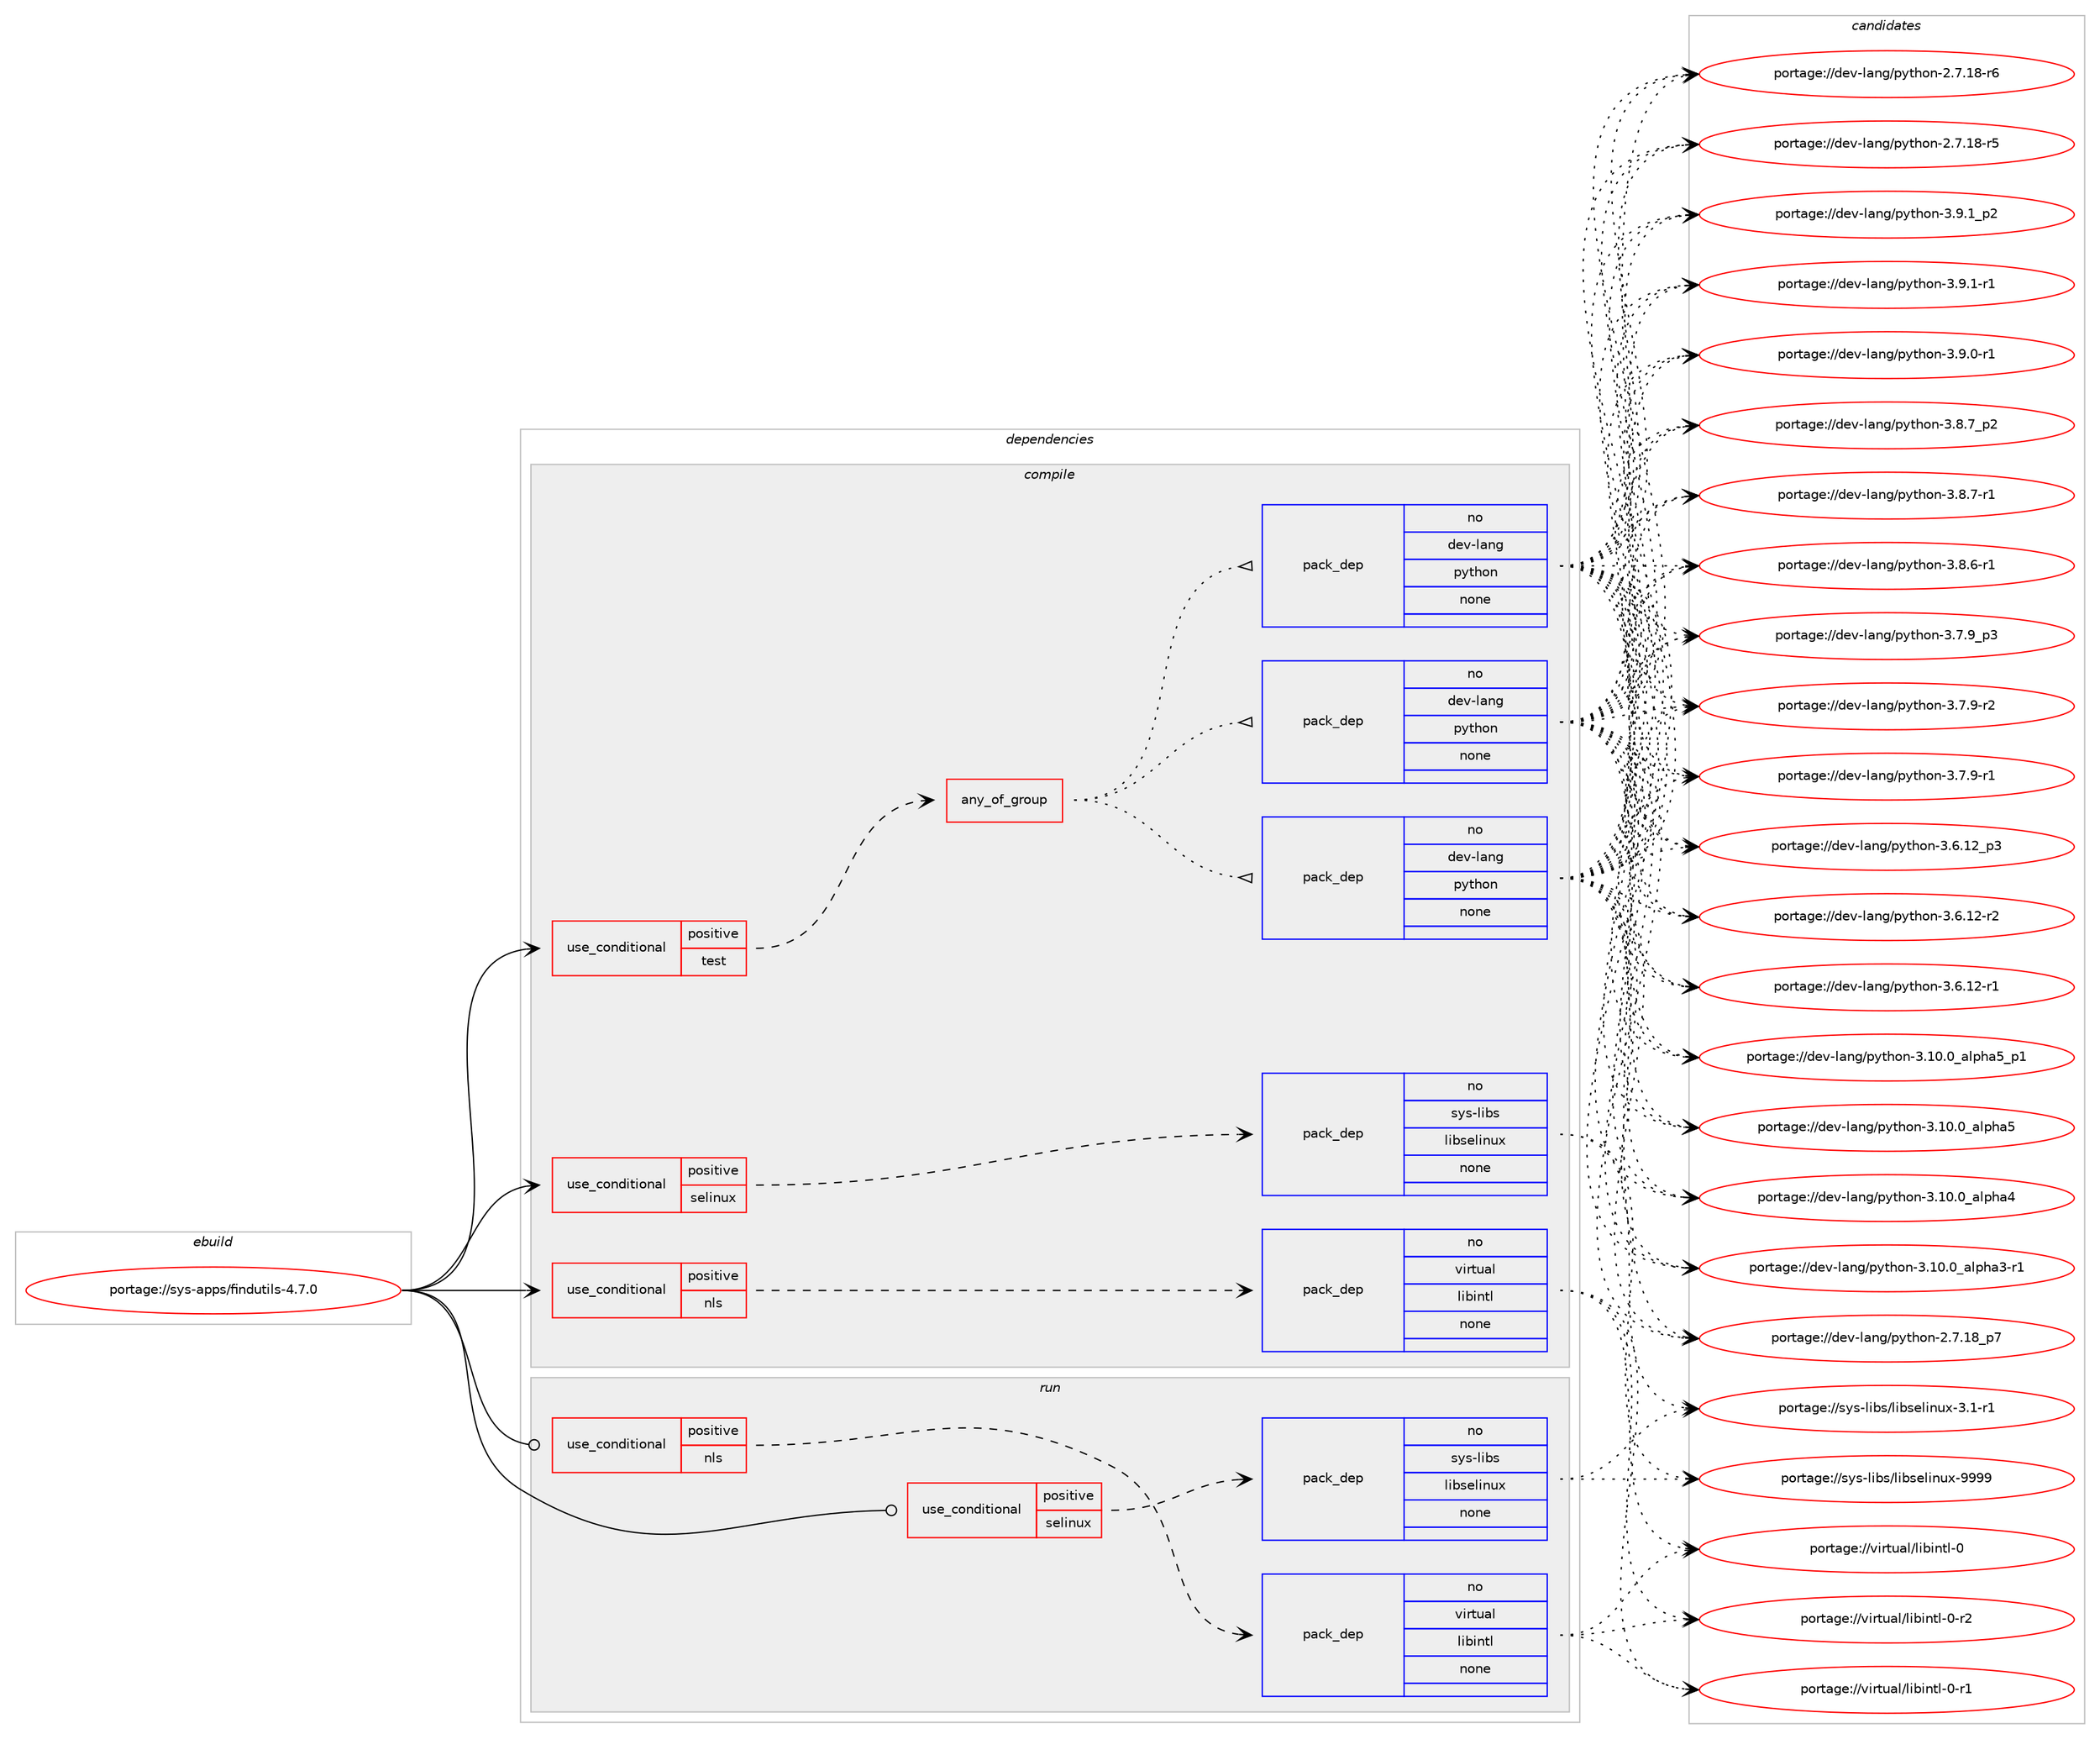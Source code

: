 digraph prolog {

# *************
# Graph options
# *************

newrank=true;
concentrate=true;
compound=true;
graph [rankdir=LR,fontname=Helvetica,fontsize=10,ranksep=1.5];#, ranksep=2.5, nodesep=0.2];
edge  [arrowhead=vee];
node  [fontname=Helvetica,fontsize=10];

# **********
# The ebuild
# **********

subgraph cluster_leftcol {
color=gray;
rank=same;
label=<<i>ebuild</i>>;
id [label="portage://sys-apps/findutils-4.7.0", color=red, width=4, href="../sys-apps/findutils-4.7.0.svg"];
}

# ****************
# The dependencies
# ****************

subgraph cluster_midcol {
color=gray;
label=<<i>dependencies</i>>;
subgraph cluster_compile {
fillcolor="#eeeeee";
style=filled;
label=<<i>compile</i>>;
subgraph cond2107 {
dependency7383 [label=<<TABLE BORDER="0" CELLBORDER="1" CELLSPACING="0" CELLPADDING="4"><TR><TD ROWSPAN="3" CELLPADDING="10">use_conditional</TD></TR><TR><TD>positive</TD></TR><TR><TD>nls</TD></TR></TABLE>>, shape=none, color=red];
subgraph pack5202 {
dependency7384 [label=<<TABLE BORDER="0" CELLBORDER="1" CELLSPACING="0" CELLPADDING="4" WIDTH="220"><TR><TD ROWSPAN="6" CELLPADDING="30">pack_dep</TD></TR><TR><TD WIDTH="110">no</TD></TR><TR><TD>virtual</TD></TR><TR><TD>libintl</TD></TR><TR><TD>none</TD></TR><TR><TD></TD></TR></TABLE>>, shape=none, color=blue];
}
dependency7383:e -> dependency7384:w [weight=20,style="dashed",arrowhead="vee"];
}
id:e -> dependency7383:w [weight=20,style="solid",arrowhead="vee"];
subgraph cond2108 {
dependency7385 [label=<<TABLE BORDER="0" CELLBORDER="1" CELLSPACING="0" CELLPADDING="4"><TR><TD ROWSPAN="3" CELLPADDING="10">use_conditional</TD></TR><TR><TD>positive</TD></TR><TR><TD>selinux</TD></TR></TABLE>>, shape=none, color=red];
subgraph pack5203 {
dependency7386 [label=<<TABLE BORDER="0" CELLBORDER="1" CELLSPACING="0" CELLPADDING="4" WIDTH="220"><TR><TD ROWSPAN="6" CELLPADDING="30">pack_dep</TD></TR><TR><TD WIDTH="110">no</TD></TR><TR><TD>sys-libs</TD></TR><TR><TD>libselinux</TD></TR><TR><TD>none</TD></TR><TR><TD></TD></TR></TABLE>>, shape=none, color=blue];
}
dependency7385:e -> dependency7386:w [weight=20,style="dashed",arrowhead="vee"];
}
id:e -> dependency7385:w [weight=20,style="solid",arrowhead="vee"];
subgraph cond2109 {
dependency7387 [label=<<TABLE BORDER="0" CELLBORDER="1" CELLSPACING="0" CELLPADDING="4"><TR><TD ROWSPAN="3" CELLPADDING="10">use_conditional</TD></TR><TR><TD>positive</TD></TR><TR><TD>test</TD></TR></TABLE>>, shape=none, color=red];
subgraph any65 {
dependency7388 [label=<<TABLE BORDER="0" CELLBORDER="1" CELLSPACING="0" CELLPADDING="4"><TR><TD CELLPADDING="10">any_of_group</TD></TR></TABLE>>, shape=none, color=red];subgraph pack5204 {
dependency7389 [label=<<TABLE BORDER="0" CELLBORDER="1" CELLSPACING="0" CELLPADDING="4" WIDTH="220"><TR><TD ROWSPAN="6" CELLPADDING="30">pack_dep</TD></TR><TR><TD WIDTH="110">no</TD></TR><TR><TD>dev-lang</TD></TR><TR><TD>python</TD></TR><TR><TD>none</TD></TR><TR><TD></TD></TR></TABLE>>, shape=none, color=blue];
}
dependency7388:e -> dependency7389:w [weight=20,style="dotted",arrowhead="oinv"];
subgraph pack5205 {
dependency7390 [label=<<TABLE BORDER="0" CELLBORDER="1" CELLSPACING="0" CELLPADDING="4" WIDTH="220"><TR><TD ROWSPAN="6" CELLPADDING="30">pack_dep</TD></TR><TR><TD WIDTH="110">no</TD></TR><TR><TD>dev-lang</TD></TR><TR><TD>python</TD></TR><TR><TD>none</TD></TR><TR><TD></TD></TR></TABLE>>, shape=none, color=blue];
}
dependency7388:e -> dependency7390:w [weight=20,style="dotted",arrowhead="oinv"];
subgraph pack5206 {
dependency7391 [label=<<TABLE BORDER="0" CELLBORDER="1" CELLSPACING="0" CELLPADDING="4" WIDTH="220"><TR><TD ROWSPAN="6" CELLPADDING="30">pack_dep</TD></TR><TR><TD WIDTH="110">no</TD></TR><TR><TD>dev-lang</TD></TR><TR><TD>python</TD></TR><TR><TD>none</TD></TR><TR><TD></TD></TR></TABLE>>, shape=none, color=blue];
}
dependency7388:e -> dependency7391:w [weight=20,style="dotted",arrowhead="oinv"];
}
dependency7387:e -> dependency7388:w [weight=20,style="dashed",arrowhead="vee"];
}
id:e -> dependency7387:w [weight=20,style="solid",arrowhead="vee"];
}
subgraph cluster_compileandrun {
fillcolor="#eeeeee";
style=filled;
label=<<i>compile and run</i>>;
}
subgraph cluster_run {
fillcolor="#eeeeee";
style=filled;
label=<<i>run</i>>;
subgraph cond2110 {
dependency7392 [label=<<TABLE BORDER="0" CELLBORDER="1" CELLSPACING="0" CELLPADDING="4"><TR><TD ROWSPAN="3" CELLPADDING="10">use_conditional</TD></TR><TR><TD>positive</TD></TR><TR><TD>nls</TD></TR></TABLE>>, shape=none, color=red];
subgraph pack5207 {
dependency7393 [label=<<TABLE BORDER="0" CELLBORDER="1" CELLSPACING="0" CELLPADDING="4" WIDTH="220"><TR><TD ROWSPAN="6" CELLPADDING="30">pack_dep</TD></TR><TR><TD WIDTH="110">no</TD></TR><TR><TD>virtual</TD></TR><TR><TD>libintl</TD></TR><TR><TD>none</TD></TR><TR><TD></TD></TR></TABLE>>, shape=none, color=blue];
}
dependency7392:e -> dependency7393:w [weight=20,style="dashed",arrowhead="vee"];
}
id:e -> dependency7392:w [weight=20,style="solid",arrowhead="odot"];
subgraph cond2111 {
dependency7394 [label=<<TABLE BORDER="0" CELLBORDER="1" CELLSPACING="0" CELLPADDING="4"><TR><TD ROWSPAN="3" CELLPADDING="10">use_conditional</TD></TR><TR><TD>positive</TD></TR><TR><TD>selinux</TD></TR></TABLE>>, shape=none, color=red];
subgraph pack5208 {
dependency7395 [label=<<TABLE BORDER="0" CELLBORDER="1" CELLSPACING="0" CELLPADDING="4" WIDTH="220"><TR><TD ROWSPAN="6" CELLPADDING="30">pack_dep</TD></TR><TR><TD WIDTH="110">no</TD></TR><TR><TD>sys-libs</TD></TR><TR><TD>libselinux</TD></TR><TR><TD>none</TD></TR><TR><TD></TD></TR></TABLE>>, shape=none, color=blue];
}
dependency7394:e -> dependency7395:w [weight=20,style="dashed",arrowhead="vee"];
}
id:e -> dependency7394:w [weight=20,style="solid",arrowhead="odot"];
}
}

# **************
# The candidates
# **************

subgraph cluster_choices {
rank=same;
color=gray;
label=<<i>candidates</i>>;

subgraph choice5202 {
color=black;
nodesep=1;
choice11810511411611797108471081059810511011610845484511450 [label="portage://virtual/libintl-0-r2", color=red, width=4,href="../virtual/libintl-0-r2.svg"];
choice11810511411611797108471081059810511011610845484511449 [label="portage://virtual/libintl-0-r1", color=red, width=4,href="../virtual/libintl-0-r1.svg"];
choice1181051141161179710847108105981051101161084548 [label="portage://virtual/libintl-0", color=red, width=4,href="../virtual/libintl-0.svg"];
dependency7384:e -> choice11810511411611797108471081059810511011610845484511450:w [style=dotted,weight="100"];
dependency7384:e -> choice11810511411611797108471081059810511011610845484511449:w [style=dotted,weight="100"];
dependency7384:e -> choice1181051141161179710847108105981051101161084548:w [style=dotted,weight="100"];
}
subgraph choice5203 {
color=black;
nodesep=1;
choice115121115451081059811547108105981151011081051101171204557575757 [label="portage://sys-libs/libselinux-9999", color=red, width=4,href="../sys-libs/libselinux-9999.svg"];
choice11512111545108105981154710810598115101108105110117120455146494511449 [label="portage://sys-libs/libselinux-3.1-r1", color=red, width=4,href="../sys-libs/libselinux-3.1-r1.svg"];
dependency7386:e -> choice115121115451081059811547108105981151011081051101171204557575757:w [style=dotted,weight="100"];
dependency7386:e -> choice11512111545108105981154710810598115101108105110117120455146494511449:w [style=dotted,weight="100"];
}
subgraph choice5204 {
color=black;
nodesep=1;
choice1001011184510897110103471121211161041111104551465746499511250 [label="portage://dev-lang/python-3.9.1_p2", color=red, width=4,href="../dev-lang/python-3.9.1_p2.svg"];
choice1001011184510897110103471121211161041111104551465746494511449 [label="portage://dev-lang/python-3.9.1-r1", color=red, width=4,href="../dev-lang/python-3.9.1-r1.svg"];
choice1001011184510897110103471121211161041111104551465746484511449 [label="portage://dev-lang/python-3.9.0-r1", color=red, width=4,href="../dev-lang/python-3.9.0-r1.svg"];
choice1001011184510897110103471121211161041111104551465646559511250 [label="portage://dev-lang/python-3.8.7_p2", color=red, width=4,href="../dev-lang/python-3.8.7_p2.svg"];
choice1001011184510897110103471121211161041111104551465646554511449 [label="portage://dev-lang/python-3.8.7-r1", color=red, width=4,href="../dev-lang/python-3.8.7-r1.svg"];
choice1001011184510897110103471121211161041111104551465646544511449 [label="portage://dev-lang/python-3.8.6-r1", color=red, width=4,href="../dev-lang/python-3.8.6-r1.svg"];
choice1001011184510897110103471121211161041111104551465546579511251 [label="portage://dev-lang/python-3.7.9_p3", color=red, width=4,href="../dev-lang/python-3.7.9_p3.svg"];
choice1001011184510897110103471121211161041111104551465546574511450 [label="portage://dev-lang/python-3.7.9-r2", color=red, width=4,href="../dev-lang/python-3.7.9-r2.svg"];
choice1001011184510897110103471121211161041111104551465546574511449 [label="portage://dev-lang/python-3.7.9-r1", color=red, width=4,href="../dev-lang/python-3.7.9-r1.svg"];
choice100101118451089711010347112121116104111110455146544649509511251 [label="portage://dev-lang/python-3.6.12_p3", color=red, width=4,href="../dev-lang/python-3.6.12_p3.svg"];
choice100101118451089711010347112121116104111110455146544649504511450 [label="portage://dev-lang/python-3.6.12-r2", color=red, width=4,href="../dev-lang/python-3.6.12-r2.svg"];
choice100101118451089711010347112121116104111110455146544649504511449 [label="portage://dev-lang/python-3.6.12-r1", color=red, width=4,href="../dev-lang/python-3.6.12-r1.svg"];
choice10010111845108971101034711212111610411111045514649484648959710811210497539511249 [label="portage://dev-lang/python-3.10.0_alpha5_p1", color=red, width=4,href="../dev-lang/python-3.10.0_alpha5_p1.svg"];
choice1001011184510897110103471121211161041111104551464948464895971081121049753 [label="portage://dev-lang/python-3.10.0_alpha5", color=red, width=4,href="../dev-lang/python-3.10.0_alpha5.svg"];
choice1001011184510897110103471121211161041111104551464948464895971081121049752 [label="portage://dev-lang/python-3.10.0_alpha4", color=red, width=4,href="../dev-lang/python-3.10.0_alpha4.svg"];
choice10010111845108971101034711212111610411111045514649484648959710811210497514511449 [label="portage://dev-lang/python-3.10.0_alpha3-r1", color=red, width=4,href="../dev-lang/python-3.10.0_alpha3-r1.svg"];
choice100101118451089711010347112121116104111110455046554649569511255 [label="portage://dev-lang/python-2.7.18_p7", color=red, width=4,href="../dev-lang/python-2.7.18_p7.svg"];
choice100101118451089711010347112121116104111110455046554649564511454 [label="portage://dev-lang/python-2.7.18-r6", color=red, width=4,href="../dev-lang/python-2.7.18-r6.svg"];
choice100101118451089711010347112121116104111110455046554649564511453 [label="portage://dev-lang/python-2.7.18-r5", color=red, width=4,href="../dev-lang/python-2.7.18-r5.svg"];
dependency7389:e -> choice1001011184510897110103471121211161041111104551465746499511250:w [style=dotted,weight="100"];
dependency7389:e -> choice1001011184510897110103471121211161041111104551465746494511449:w [style=dotted,weight="100"];
dependency7389:e -> choice1001011184510897110103471121211161041111104551465746484511449:w [style=dotted,weight="100"];
dependency7389:e -> choice1001011184510897110103471121211161041111104551465646559511250:w [style=dotted,weight="100"];
dependency7389:e -> choice1001011184510897110103471121211161041111104551465646554511449:w [style=dotted,weight="100"];
dependency7389:e -> choice1001011184510897110103471121211161041111104551465646544511449:w [style=dotted,weight="100"];
dependency7389:e -> choice1001011184510897110103471121211161041111104551465546579511251:w [style=dotted,weight="100"];
dependency7389:e -> choice1001011184510897110103471121211161041111104551465546574511450:w [style=dotted,weight="100"];
dependency7389:e -> choice1001011184510897110103471121211161041111104551465546574511449:w [style=dotted,weight="100"];
dependency7389:e -> choice100101118451089711010347112121116104111110455146544649509511251:w [style=dotted,weight="100"];
dependency7389:e -> choice100101118451089711010347112121116104111110455146544649504511450:w [style=dotted,weight="100"];
dependency7389:e -> choice100101118451089711010347112121116104111110455146544649504511449:w [style=dotted,weight="100"];
dependency7389:e -> choice10010111845108971101034711212111610411111045514649484648959710811210497539511249:w [style=dotted,weight="100"];
dependency7389:e -> choice1001011184510897110103471121211161041111104551464948464895971081121049753:w [style=dotted,weight="100"];
dependency7389:e -> choice1001011184510897110103471121211161041111104551464948464895971081121049752:w [style=dotted,weight="100"];
dependency7389:e -> choice10010111845108971101034711212111610411111045514649484648959710811210497514511449:w [style=dotted,weight="100"];
dependency7389:e -> choice100101118451089711010347112121116104111110455046554649569511255:w [style=dotted,weight="100"];
dependency7389:e -> choice100101118451089711010347112121116104111110455046554649564511454:w [style=dotted,weight="100"];
dependency7389:e -> choice100101118451089711010347112121116104111110455046554649564511453:w [style=dotted,weight="100"];
}
subgraph choice5205 {
color=black;
nodesep=1;
choice1001011184510897110103471121211161041111104551465746499511250 [label="portage://dev-lang/python-3.9.1_p2", color=red, width=4,href="../dev-lang/python-3.9.1_p2.svg"];
choice1001011184510897110103471121211161041111104551465746494511449 [label="portage://dev-lang/python-3.9.1-r1", color=red, width=4,href="../dev-lang/python-3.9.1-r1.svg"];
choice1001011184510897110103471121211161041111104551465746484511449 [label="portage://dev-lang/python-3.9.0-r1", color=red, width=4,href="../dev-lang/python-3.9.0-r1.svg"];
choice1001011184510897110103471121211161041111104551465646559511250 [label="portage://dev-lang/python-3.8.7_p2", color=red, width=4,href="../dev-lang/python-3.8.7_p2.svg"];
choice1001011184510897110103471121211161041111104551465646554511449 [label="portage://dev-lang/python-3.8.7-r1", color=red, width=4,href="../dev-lang/python-3.8.7-r1.svg"];
choice1001011184510897110103471121211161041111104551465646544511449 [label="portage://dev-lang/python-3.8.6-r1", color=red, width=4,href="../dev-lang/python-3.8.6-r1.svg"];
choice1001011184510897110103471121211161041111104551465546579511251 [label="portage://dev-lang/python-3.7.9_p3", color=red, width=4,href="../dev-lang/python-3.7.9_p3.svg"];
choice1001011184510897110103471121211161041111104551465546574511450 [label="portage://dev-lang/python-3.7.9-r2", color=red, width=4,href="../dev-lang/python-3.7.9-r2.svg"];
choice1001011184510897110103471121211161041111104551465546574511449 [label="portage://dev-lang/python-3.7.9-r1", color=red, width=4,href="../dev-lang/python-3.7.9-r1.svg"];
choice100101118451089711010347112121116104111110455146544649509511251 [label="portage://dev-lang/python-3.6.12_p3", color=red, width=4,href="../dev-lang/python-3.6.12_p3.svg"];
choice100101118451089711010347112121116104111110455146544649504511450 [label="portage://dev-lang/python-3.6.12-r2", color=red, width=4,href="../dev-lang/python-3.6.12-r2.svg"];
choice100101118451089711010347112121116104111110455146544649504511449 [label="portage://dev-lang/python-3.6.12-r1", color=red, width=4,href="../dev-lang/python-3.6.12-r1.svg"];
choice10010111845108971101034711212111610411111045514649484648959710811210497539511249 [label="portage://dev-lang/python-3.10.0_alpha5_p1", color=red, width=4,href="../dev-lang/python-3.10.0_alpha5_p1.svg"];
choice1001011184510897110103471121211161041111104551464948464895971081121049753 [label="portage://dev-lang/python-3.10.0_alpha5", color=red, width=4,href="../dev-lang/python-3.10.0_alpha5.svg"];
choice1001011184510897110103471121211161041111104551464948464895971081121049752 [label="portage://dev-lang/python-3.10.0_alpha4", color=red, width=4,href="../dev-lang/python-3.10.0_alpha4.svg"];
choice10010111845108971101034711212111610411111045514649484648959710811210497514511449 [label="portage://dev-lang/python-3.10.0_alpha3-r1", color=red, width=4,href="../dev-lang/python-3.10.0_alpha3-r1.svg"];
choice100101118451089711010347112121116104111110455046554649569511255 [label="portage://dev-lang/python-2.7.18_p7", color=red, width=4,href="../dev-lang/python-2.7.18_p7.svg"];
choice100101118451089711010347112121116104111110455046554649564511454 [label="portage://dev-lang/python-2.7.18-r6", color=red, width=4,href="../dev-lang/python-2.7.18-r6.svg"];
choice100101118451089711010347112121116104111110455046554649564511453 [label="portage://dev-lang/python-2.7.18-r5", color=red, width=4,href="../dev-lang/python-2.7.18-r5.svg"];
dependency7390:e -> choice1001011184510897110103471121211161041111104551465746499511250:w [style=dotted,weight="100"];
dependency7390:e -> choice1001011184510897110103471121211161041111104551465746494511449:w [style=dotted,weight="100"];
dependency7390:e -> choice1001011184510897110103471121211161041111104551465746484511449:w [style=dotted,weight="100"];
dependency7390:e -> choice1001011184510897110103471121211161041111104551465646559511250:w [style=dotted,weight="100"];
dependency7390:e -> choice1001011184510897110103471121211161041111104551465646554511449:w [style=dotted,weight="100"];
dependency7390:e -> choice1001011184510897110103471121211161041111104551465646544511449:w [style=dotted,weight="100"];
dependency7390:e -> choice1001011184510897110103471121211161041111104551465546579511251:w [style=dotted,weight="100"];
dependency7390:e -> choice1001011184510897110103471121211161041111104551465546574511450:w [style=dotted,weight="100"];
dependency7390:e -> choice1001011184510897110103471121211161041111104551465546574511449:w [style=dotted,weight="100"];
dependency7390:e -> choice100101118451089711010347112121116104111110455146544649509511251:w [style=dotted,weight="100"];
dependency7390:e -> choice100101118451089711010347112121116104111110455146544649504511450:w [style=dotted,weight="100"];
dependency7390:e -> choice100101118451089711010347112121116104111110455146544649504511449:w [style=dotted,weight="100"];
dependency7390:e -> choice10010111845108971101034711212111610411111045514649484648959710811210497539511249:w [style=dotted,weight="100"];
dependency7390:e -> choice1001011184510897110103471121211161041111104551464948464895971081121049753:w [style=dotted,weight="100"];
dependency7390:e -> choice1001011184510897110103471121211161041111104551464948464895971081121049752:w [style=dotted,weight="100"];
dependency7390:e -> choice10010111845108971101034711212111610411111045514649484648959710811210497514511449:w [style=dotted,weight="100"];
dependency7390:e -> choice100101118451089711010347112121116104111110455046554649569511255:w [style=dotted,weight="100"];
dependency7390:e -> choice100101118451089711010347112121116104111110455046554649564511454:w [style=dotted,weight="100"];
dependency7390:e -> choice100101118451089711010347112121116104111110455046554649564511453:w [style=dotted,weight="100"];
}
subgraph choice5206 {
color=black;
nodesep=1;
choice1001011184510897110103471121211161041111104551465746499511250 [label="portage://dev-lang/python-3.9.1_p2", color=red, width=4,href="../dev-lang/python-3.9.1_p2.svg"];
choice1001011184510897110103471121211161041111104551465746494511449 [label="portage://dev-lang/python-3.9.1-r1", color=red, width=4,href="../dev-lang/python-3.9.1-r1.svg"];
choice1001011184510897110103471121211161041111104551465746484511449 [label="portage://dev-lang/python-3.9.0-r1", color=red, width=4,href="../dev-lang/python-3.9.0-r1.svg"];
choice1001011184510897110103471121211161041111104551465646559511250 [label="portage://dev-lang/python-3.8.7_p2", color=red, width=4,href="../dev-lang/python-3.8.7_p2.svg"];
choice1001011184510897110103471121211161041111104551465646554511449 [label="portage://dev-lang/python-3.8.7-r1", color=red, width=4,href="../dev-lang/python-3.8.7-r1.svg"];
choice1001011184510897110103471121211161041111104551465646544511449 [label="portage://dev-lang/python-3.8.6-r1", color=red, width=4,href="../dev-lang/python-3.8.6-r1.svg"];
choice1001011184510897110103471121211161041111104551465546579511251 [label="portage://dev-lang/python-3.7.9_p3", color=red, width=4,href="../dev-lang/python-3.7.9_p3.svg"];
choice1001011184510897110103471121211161041111104551465546574511450 [label="portage://dev-lang/python-3.7.9-r2", color=red, width=4,href="../dev-lang/python-3.7.9-r2.svg"];
choice1001011184510897110103471121211161041111104551465546574511449 [label="portage://dev-lang/python-3.7.9-r1", color=red, width=4,href="../dev-lang/python-3.7.9-r1.svg"];
choice100101118451089711010347112121116104111110455146544649509511251 [label="portage://dev-lang/python-3.6.12_p3", color=red, width=4,href="../dev-lang/python-3.6.12_p3.svg"];
choice100101118451089711010347112121116104111110455146544649504511450 [label="portage://dev-lang/python-3.6.12-r2", color=red, width=4,href="../dev-lang/python-3.6.12-r2.svg"];
choice100101118451089711010347112121116104111110455146544649504511449 [label="portage://dev-lang/python-3.6.12-r1", color=red, width=4,href="../dev-lang/python-3.6.12-r1.svg"];
choice10010111845108971101034711212111610411111045514649484648959710811210497539511249 [label="portage://dev-lang/python-3.10.0_alpha5_p1", color=red, width=4,href="../dev-lang/python-3.10.0_alpha5_p1.svg"];
choice1001011184510897110103471121211161041111104551464948464895971081121049753 [label="portage://dev-lang/python-3.10.0_alpha5", color=red, width=4,href="../dev-lang/python-3.10.0_alpha5.svg"];
choice1001011184510897110103471121211161041111104551464948464895971081121049752 [label="portage://dev-lang/python-3.10.0_alpha4", color=red, width=4,href="../dev-lang/python-3.10.0_alpha4.svg"];
choice10010111845108971101034711212111610411111045514649484648959710811210497514511449 [label="portage://dev-lang/python-3.10.0_alpha3-r1", color=red, width=4,href="../dev-lang/python-3.10.0_alpha3-r1.svg"];
choice100101118451089711010347112121116104111110455046554649569511255 [label="portage://dev-lang/python-2.7.18_p7", color=red, width=4,href="../dev-lang/python-2.7.18_p7.svg"];
choice100101118451089711010347112121116104111110455046554649564511454 [label="portage://dev-lang/python-2.7.18-r6", color=red, width=4,href="../dev-lang/python-2.7.18-r6.svg"];
choice100101118451089711010347112121116104111110455046554649564511453 [label="portage://dev-lang/python-2.7.18-r5", color=red, width=4,href="../dev-lang/python-2.7.18-r5.svg"];
dependency7391:e -> choice1001011184510897110103471121211161041111104551465746499511250:w [style=dotted,weight="100"];
dependency7391:e -> choice1001011184510897110103471121211161041111104551465746494511449:w [style=dotted,weight="100"];
dependency7391:e -> choice1001011184510897110103471121211161041111104551465746484511449:w [style=dotted,weight="100"];
dependency7391:e -> choice1001011184510897110103471121211161041111104551465646559511250:w [style=dotted,weight="100"];
dependency7391:e -> choice1001011184510897110103471121211161041111104551465646554511449:w [style=dotted,weight="100"];
dependency7391:e -> choice1001011184510897110103471121211161041111104551465646544511449:w [style=dotted,weight="100"];
dependency7391:e -> choice1001011184510897110103471121211161041111104551465546579511251:w [style=dotted,weight="100"];
dependency7391:e -> choice1001011184510897110103471121211161041111104551465546574511450:w [style=dotted,weight="100"];
dependency7391:e -> choice1001011184510897110103471121211161041111104551465546574511449:w [style=dotted,weight="100"];
dependency7391:e -> choice100101118451089711010347112121116104111110455146544649509511251:w [style=dotted,weight="100"];
dependency7391:e -> choice100101118451089711010347112121116104111110455146544649504511450:w [style=dotted,weight="100"];
dependency7391:e -> choice100101118451089711010347112121116104111110455146544649504511449:w [style=dotted,weight="100"];
dependency7391:e -> choice10010111845108971101034711212111610411111045514649484648959710811210497539511249:w [style=dotted,weight="100"];
dependency7391:e -> choice1001011184510897110103471121211161041111104551464948464895971081121049753:w [style=dotted,weight="100"];
dependency7391:e -> choice1001011184510897110103471121211161041111104551464948464895971081121049752:w [style=dotted,weight="100"];
dependency7391:e -> choice10010111845108971101034711212111610411111045514649484648959710811210497514511449:w [style=dotted,weight="100"];
dependency7391:e -> choice100101118451089711010347112121116104111110455046554649569511255:w [style=dotted,weight="100"];
dependency7391:e -> choice100101118451089711010347112121116104111110455046554649564511454:w [style=dotted,weight="100"];
dependency7391:e -> choice100101118451089711010347112121116104111110455046554649564511453:w [style=dotted,weight="100"];
}
subgraph choice5207 {
color=black;
nodesep=1;
choice11810511411611797108471081059810511011610845484511450 [label="portage://virtual/libintl-0-r2", color=red, width=4,href="../virtual/libintl-0-r2.svg"];
choice11810511411611797108471081059810511011610845484511449 [label="portage://virtual/libintl-0-r1", color=red, width=4,href="../virtual/libintl-0-r1.svg"];
choice1181051141161179710847108105981051101161084548 [label="portage://virtual/libintl-0", color=red, width=4,href="../virtual/libintl-0.svg"];
dependency7393:e -> choice11810511411611797108471081059810511011610845484511450:w [style=dotted,weight="100"];
dependency7393:e -> choice11810511411611797108471081059810511011610845484511449:w [style=dotted,weight="100"];
dependency7393:e -> choice1181051141161179710847108105981051101161084548:w [style=dotted,weight="100"];
}
subgraph choice5208 {
color=black;
nodesep=1;
choice115121115451081059811547108105981151011081051101171204557575757 [label="portage://sys-libs/libselinux-9999", color=red, width=4,href="../sys-libs/libselinux-9999.svg"];
choice11512111545108105981154710810598115101108105110117120455146494511449 [label="portage://sys-libs/libselinux-3.1-r1", color=red, width=4,href="../sys-libs/libselinux-3.1-r1.svg"];
dependency7395:e -> choice115121115451081059811547108105981151011081051101171204557575757:w [style=dotted,weight="100"];
dependency7395:e -> choice11512111545108105981154710810598115101108105110117120455146494511449:w [style=dotted,weight="100"];
}
}

}
